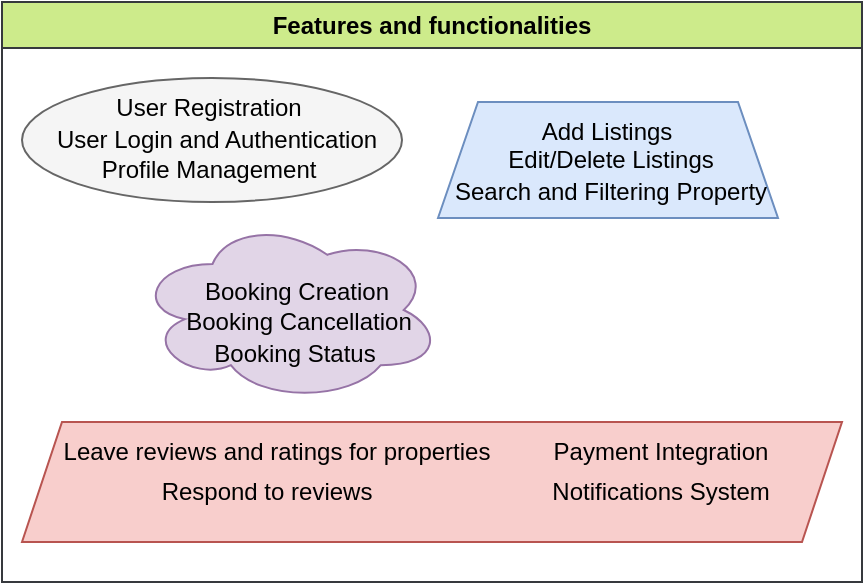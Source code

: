 <mxfile version="24.9.0">
  <diagram name="Page-1" id="XKtvblSGaOQ_RLfk6jFl">
    <mxGraphModel dx="756" dy="327" grid="1" gridSize="10" guides="1" tooltips="1" connect="1" arrows="1" fold="1" page="1" pageScale="1" pageWidth="827" pageHeight="1169" math="0" shadow="0">
      <root>
        <mxCell id="0" />
        <mxCell id="1" parent="0" />
        <mxCell id="Dhtur2p0pdyhr2Qh0VsO-6" value="Features and functionalities" style="swimlane;whiteSpace=wrap;html=1;fillColor=#cdeb8b;strokeColor=#36393d;" parent="1" vertex="1">
          <mxGeometry x="60" y="10" width="430" height="290" as="geometry" />
        </mxCell>
        <mxCell id="2ZoX6bi5iYsGN7nDJzRr-14" value="" style="ellipse;shape=cloud;whiteSpace=wrap;html=1;fillColor=#e1d5e7;strokeColor=#9673a6;" vertex="1" parent="Dhtur2p0pdyhr2Qh0VsO-6">
          <mxGeometry x="67" y="108" width="153" height="92" as="geometry" />
        </mxCell>
        <mxCell id="2ZoX6bi5iYsGN7nDJzRr-13" value="" style="shape=parallelogram;perimeter=parallelogramPerimeter;whiteSpace=wrap;html=1;fixedSize=1;fillColor=#f8cecc;strokeColor=#b85450;" vertex="1" parent="Dhtur2p0pdyhr2Qh0VsO-6">
          <mxGeometry x="10" y="210" width="410" height="60" as="geometry" />
        </mxCell>
        <mxCell id="Dhtur2p0pdyhr2Qh0VsO-14" value="" style="shape=trapezoid;perimeter=trapezoidPerimeter;whiteSpace=wrap;html=1;fixedSize=1;fillColor=#dae8fc;strokeColor=#6c8ebf;" parent="Dhtur2p0pdyhr2Qh0VsO-6" vertex="1">
          <mxGeometry x="218" y="50" width="170" height="58" as="geometry" />
        </mxCell>
        <mxCell id="Dhtur2p0pdyhr2Qh0VsO-10" value="" style="ellipse;whiteSpace=wrap;html=1;fillColor=#f5f5f5;fontColor=#333333;strokeColor=#666666;" parent="Dhtur2p0pdyhr2Qh0VsO-6" vertex="1">
          <mxGeometry x="10" y="38" width="190" height="62" as="geometry" />
        </mxCell>
        <mxCell id="Dhtur2p0pdyhr2Qh0VsO-7" value="User Registration" style="text;html=1;align=center;verticalAlign=middle;resizable=0;points=[];autosize=1;strokeColor=none;fillColor=none;" parent="Dhtur2p0pdyhr2Qh0VsO-6" vertex="1">
          <mxGeometry x="43" y="38" width="120" height="30" as="geometry" />
        </mxCell>
        <mxCell id="Dhtur2p0pdyhr2Qh0VsO-8" value="User Login and Authentication" style="text;html=1;align=center;verticalAlign=middle;resizable=0;points=[];autosize=1;strokeColor=none;fillColor=none;" parent="Dhtur2p0pdyhr2Qh0VsO-6" vertex="1">
          <mxGeometry x="17" y="54" width="180" height="30" as="geometry" />
        </mxCell>
        <mxCell id="Dhtur2p0pdyhr2Qh0VsO-9" value="Profile Management" style="text;html=1;align=center;verticalAlign=middle;resizable=0;points=[];autosize=1;strokeColor=none;fillColor=none;" parent="Dhtur2p0pdyhr2Qh0VsO-6" vertex="1">
          <mxGeometry x="38" y="69" width="130" height="30" as="geometry" />
        </mxCell>
        <mxCell id="Dhtur2p0pdyhr2Qh0VsO-12" value="Edit/Delete Listings" style="text;html=1;align=center;verticalAlign=middle;resizable=0;points=[];autosize=1;strokeColor=none;fillColor=none;" parent="Dhtur2p0pdyhr2Qh0VsO-6" vertex="1">
          <mxGeometry x="239" y="64" width="130" height="30" as="geometry" />
        </mxCell>
        <mxCell id="Dhtur2p0pdyhr2Qh0VsO-13" value="Search and Filtering Property" style="text;html=1;align=center;verticalAlign=middle;resizable=0;points=[];autosize=1;strokeColor=none;fillColor=none;" parent="Dhtur2p0pdyhr2Qh0VsO-6" vertex="1">
          <mxGeometry x="214" y="80" width="180" height="30" as="geometry" />
        </mxCell>
        <mxCell id="2ZoX6bi5iYsGN7nDJzRr-1" value="Booking Creation" style="text;html=1;align=center;verticalAlign=middle;resizable=0;points=[];autosize=1;strokeColor=none;fillColor=none;" vertex="1" parent="Dhtur2p0pdyhr2Qh0VsO-6">
          <mxGeometry x="87" y="130" width="120" height="30" as="geometry" />
        </mxCell>
        <mxCell id="2ZoX6bi5iYsGN7nDJzRr-2" value="Booking Cancellation" style="text;html=1;align=center;verticalAlign=middle;resizable=0;points=[];autosize=1;strokeColor=none;fillColor=none;" vertex="1" parent="Dhtur2p0pdyhr2Qh0VsO-6">
          <mxGeometry x="78" y="145" width="140" height="30" as="geometry" />
        </mxCell>
        <mxCell id="2ZoX6bi5iYsGN7nDJzRr-3" value="Booking Status" style="text;html=1;align=center;verticalAlign=middle;resizable=0;points=[];autosize=1;strokeColor=none;fillColor=none;" vertex="1" parent="Dhtur2p0pdyhr2Qh0VsO-6">
          <mxGeometry x="96" y="161" width="100" height="30" as="geometry" />
        </mxCell>
        <mxCell id="2ZoX6bi5iYsGN7nDJzRr-5" value="Leave reviews and ratings for properties" style="text;html=1;align=center;verticalAlign=middle;resizable=0;points=[];autosize=1;strokeColor=none;fillColor=none;" vertex="1" parent="Dhtur2p0pdyhr2Qh0VsO-6">
          <mxGeometry x="17" y="210" width="240" height="30" as="geometry" />
        </mxCell>
        <mxCell id="2ZoX6bi5iYsGN7nDJzRr-12" value="Notifications System" style="text;html=1;align=center;verticalAlign=middle;resizable=0;points=[];autosize=1;strokeColor=none;fillColor=none;" vertex="1" parent="Dhtur2p0pdyhr2Qh0VsO-6">
          <mxGeometry x="264" y="230" width="130" height="30" as="geometry" />
        </mxCell>
        <mxCell id="2ZoX6bi5iYsGN7nDJzRr-4" value="Payment Integration" style="text;html=1;align=center;verticalAlign=middle;resizable=0;points=[];autosize=1;strokeColor=none;fillColor=none;" vertex="1" parent="Dhtur2p0pdyhr2Qh0VsO-6">
          <mxGeometry x="264" y="210" width="130" height="30" as="geometry" />
        </mxCell>
        <mxCell id="2ZoX6bi5iYsGN7nDJzRr-9" value="Respond to reviews" style="text;html=1;align=center;verticalAlign=middle;resizable=0;points=[];autosize=1;strokeColor=none;fillColor=none;" vertex="1" parent="Dhtur2p0pdyhr2Qh0VsO-6">
          <mxGeometry x="67" y="230" width="130" height="30" as="geometry" />
        </mxCell>
        <mxCell id="Dhtur2p0pdyhr2Qh0VsO-11" value="Add Listings" style="text;html=1;align=center;verticalAlign=middle;resizable=0;points=[];autosize=1;strokeColor=none;fillColor=none;" parent="Dhtur2p0pdyhr2Qh0VsO-6" vertex="1">
          <mxGeometry x="257" y="50" width="90" height="30" as="geometry" />
        </mxCell>
      </root>
    </mxGraphModel>
  </diagram>
</mxfile>

